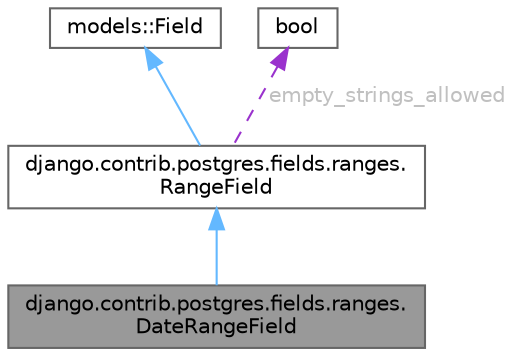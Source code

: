 digraph "django.contrib.postgres.fields.ranges.DateRangeField"
{
 // LATEX_PDF_SIZE
  bgcolor="transparent";
  edge [fontname=Helvetica,fontsize=10,labelfontname=Helvetica,labelfontsize=10];
  node [fontname=Helvetica,fontsize=10,shape=box,height=0.2,width=0.4];
  Node1 [id="Node000001",label="django.contrib.postgres.fields.ranges.\lDateRangeField",height=0.2,width=0.4,color="gray40", fillcolor="grey60", style="filled", fontcolor="black",tooltip=" "];
  Node2 -> Node1 [id="edge4_Node000001_Node000002",dir="back",color="steelblue1",style="solid",tooltip=" "];
  Node2 [id="Node000002",label="django.contrib.postgres.fields.ranges.\lRangeField",height=0.2,width=0.4,color="gray40", fillcolor="white", style="filled",URL="$classdjango_1_1contrib_1_1postgres_1_1fields_1_1ranges_1_1RangeField.html",tooltip=" "];
  Node3 -> Node2 [id="edge5_Node000002_Node000003",dir="back",color="steelblue1",style="solid",tooltip=" "];
  Node3 [id="Node000003",label="models::Field",height=0.2,width=0.4,color="gray40", fillcolor="white", style="filled",tooltip=" "];
  Node4 -> Node2 [id="edge6_Node000002_Node000004",dir="back",color="darkorchid3",style="dashed",tooltip=" ",label=" empty_strings_allowed",fontcolor="grey" ];
  Node4 [id="Node000004",label="bool",height=0.2,width=0.4,color="gray40", fillcolor="white", style="filled",tooltip=" "];
}
